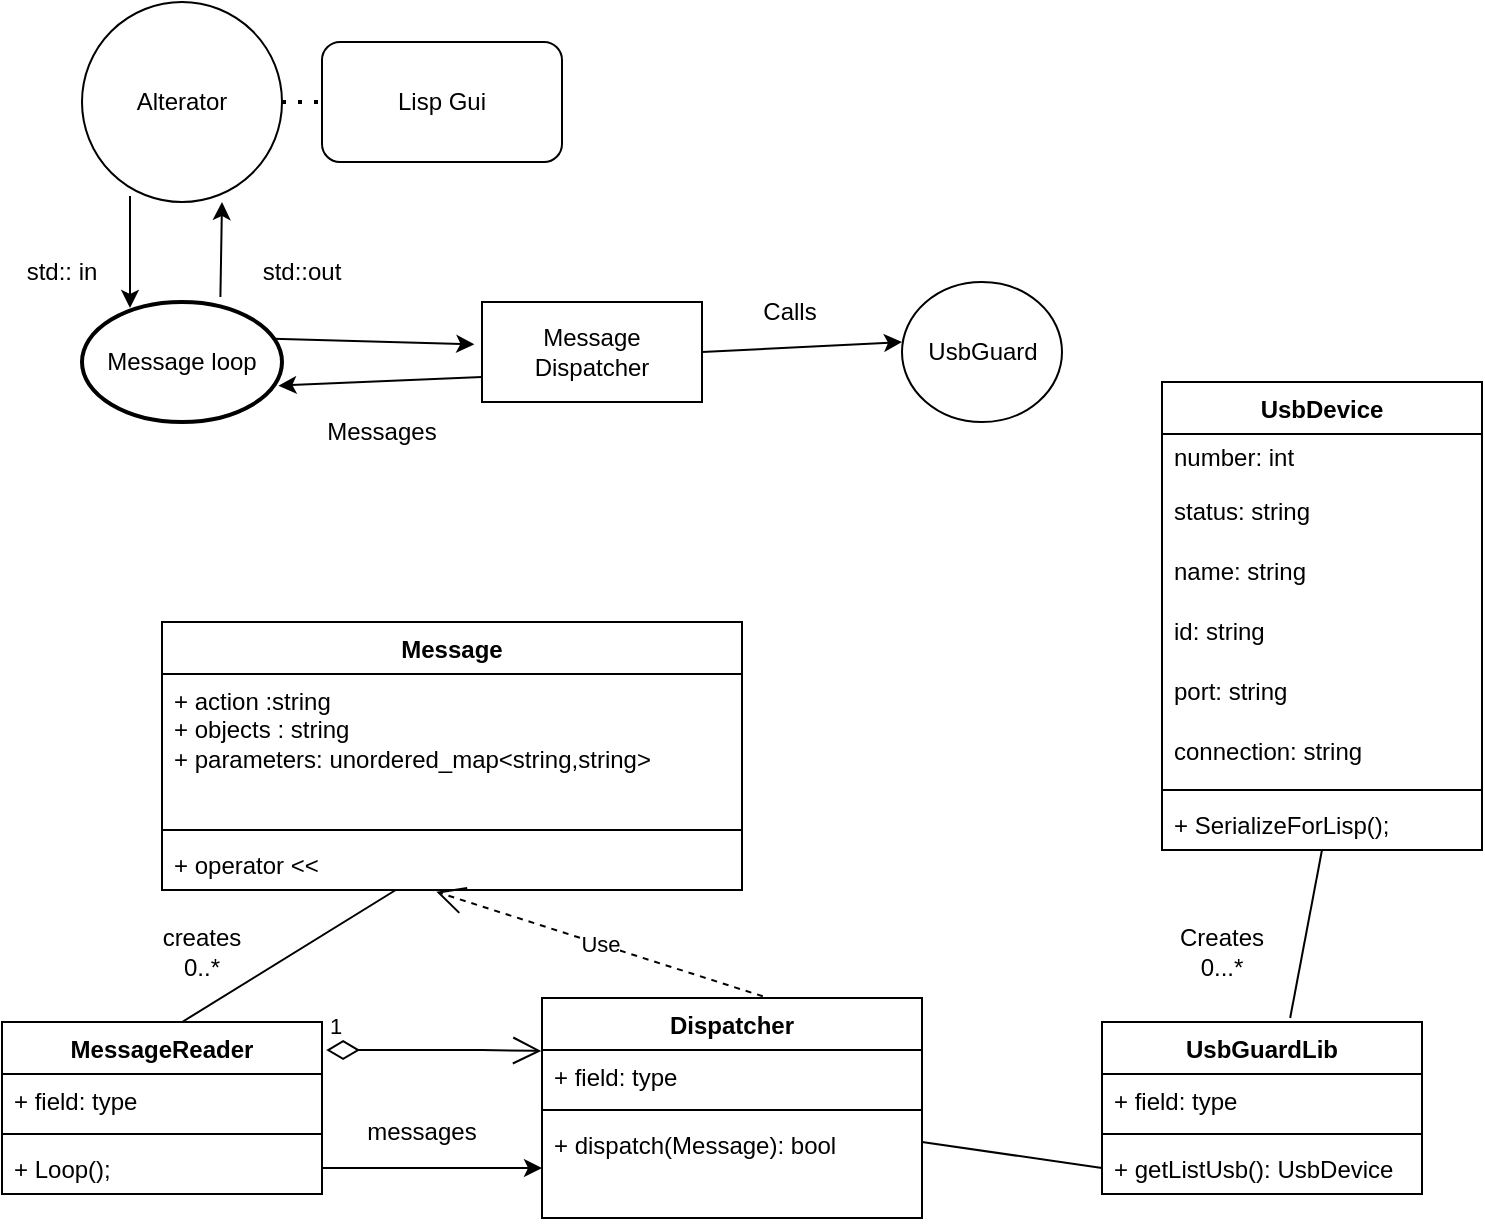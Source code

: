 <mxfile version="22.1.21" type="github">
  <diagram name="Страница — 1" id="Bt4thBoPrSUwoxWzjaqT">
    <mxGraphModel dx="1434" dy="774" grid="1" gridSize="10" guides="1" tooltips="1" connect="1" arrows="1" fold="1" page="1" pageScale="1" pageWidth="827" pageHeight="1169" math="0" shadow="0">
      <root>
        <mxCell id="0" />
        <mxCell id="1" parent="0" />
        <mxCell id="uj_38s1KniOL5Ioj-gPl-1" value="Alterator" style="ellipse;whiteSpace=wrap;html=1;" parent="1" vertex="1">
          <mxGeometry x="90" y="80" width="100" height="100" as="geometry" />
        </mxCell>
        <mxCell id="uj_38s1KniOL5Ioj-gPl-2" value="Message loop" style="strokeWidth=2;html=1;shape=mxgraph.flowchart.start_1;whiteSpace=wrap;" parent="1" vertex="1">
          <mxGeometry x="90" y="230" width="100" height="60" as="geometry" />
        </mxCell>
        <mxCell id="uj_38s1KniOL5Ioj-gPl-3" value="" style="endArrow=classic;html=1;rounded=0;exitX=0.24;exitY=0.97;exitDx=0;exitDy=0;exitPerimeter=0;entryX=0.24;entryY=0.05;entryDx=0;entryDy=0;entryPerimeter=0;" parent="1" source="uj_38s1KniOL5Ioj-gPl-1" target="uj_38s1KniOL5Ioj-gPl-2" edge="1">
          <mxGeometry width="50" height="50" relative="1" as="geometry">
            <mxPoint x="390" y="410" as="sourcePoint" />
            <mxPoint x="440" y="360" as="targetPoint" />
          </mxGeometry>
        </mxCell>
        <mxCell id="uj_38s1KniOL5Ioj-gPl-4" value="" style="endArrow=classic;html=1;rounded=0;entryX=0.7;entryY=1;entryDx=0;entryDy=0;entryPerimeter=0;exitX=0.692;exitY=-0.042;exitDx=0;exitDy=0;exitPerimeter=0;" parent="1" source="uj_38s1KniOL5Ioj-gPl-2" target="uj_38s1KniOL5Ioj-gPl-1" edge="1">
          <mxGeometry width="50" height="50" relative="1" as="geometry">
            <mxPoint x="340" y="390" as="sourcePoint" />
            <mxPoint x="390" y="340" as="targetPoint" />
          </mxGeometry>
        </mxCell>
        <mxCell id="uj_38s1KniOL5Ioj-gPl-5" value="std:: in" style="text;strokeColor=none;align=center;fillColor=none;html=1;verticalAlign=middle;whiteSpace=wrap;rounded=0;" parent="1" vertex="1">
          <mxGeometry x="50" y="200" width="60" height="30" as="geometry" />
        </mxCell>
        <mxCell id="uj_38s1KniOL5Ioj-gPl-6" value="std::out" style="text;strokeColor=none;align=center;fillColor=none;html=1;verticalAlign=middle;whiteSpace=wrap;rounded=0;" parent="1" vertex="1">
          <mxGeometry x="170" y="200" width="60" height="30" as="geometry" />
        </mxCell>
        <mxCell id="uj_38s1KniOL5Ioj-gPl-8" value="" style="verticalLabelPosition=bottom;verticalAlign=top;html=1;shape=mxgraph.flowchart.on-page_reference;" parent="1" vertex="1">
          <mxGeometry x="500" y="220" width="80" height="70" as="geometry" />
        </mxCell>
        <mxCell id="uj_38s1KniOL5Ioj-gPl-9" value="UsbGuard" style="text;strokeColor=none;align=center;fillColor=none;html=1;verticalAlign=middle;whiteSpace=wrap;rounded=0;" parent="1" vertex="1">
          <mxGeometry x="512.5" y="235" width="55" height="40" as="geometry" />
        </mxCell>
        <mxCell id="uj_38s1KniOL5Ioj-gPl-11" value="Message Dispatcher" style="html=1;whiteSpace=wrap;" parent="1" vertex="1">
          <mxGeometry x="290" y="230" width="110" height="50" as="geometry" />
        </mxCell>
        <mxCell id="uj_38s1KniOL5Ioj-gPl-12" value="" style="endArrow=classic;html=1;rounded=0;exitX=0.955;exitY=0.306;exitDx=0;exitDy=0;exitPerimeter=0;entryX=-0.035;entryY=0.423;entryDx=0;entryDy=0;entryPerimeter=0;" parent="1" source="uj_38s1KniOL5Ioj-gPl-2" target="uj_38s1KniOL5Ioj-gPl-11" edge="1">
          <mxGeometry width="50" height="50" relative="1" as="geometry">
            <mxPoint x="300" y="350" as="sourcePoint" />
            <mxPoint x="350" y="300" as="targetPoint" />
          </mxGeometry>
        </mxCell>
        <mxCell id="uj_38s1KniOL5Ioj-gPl-13" value="" style="endArrow=classic;html=1;rounded=0;entryX=0.982;entryY=0.697;entryDx=0;entryDy=0;entryPerimeter=0;exitX=0;exitY=0.75;exitDx=0;exitDy=0;" parent="1" source="uj_38s1KniOL5Ioj-gPl-11" target="uj_38s1KniOL5Ioj-gPl-2" edge="1">
          <mxGeometry width="50" height="50" relative="1" as="geometry">
            <mxPoint x="300" y="350" as="sourcePoint" />
            <mxPoint x="350" y="300" as="targetPoint" />
          </mxGeometry>
        </mxCell>
        <mxCell id="uj_38s1KniOL5Ioj-gPl-14" value="Messages" style="text;strokeColor=none;align=center;fillColor=none;html=1;verticalAlign=middle;whiteSpace=wrap;rounded=0;" parent="1" vertex="1">
          <mxGeometry x="210" y="280" width="60" height="30" as="geometry" />
        </mxCell>
        <mxCell id="uj_38s1KniOL5Ioj-gPl-16" value="" style="endArrow=classic;html=1;rounded=0;entryX=0;entryY=0.375;entryDx=0;entryDy=0;entryPerimeter=0;exitX=1;exitY=0.5;exitDx=0;exitDy=0;" parent="1" source="uj_38s1KniOL5Ioj-gPl-11" edge="1">
          <mxGeometry width="50" height="50" relative="1" as="geometry">
            <mxPoint x="300" y="350" as="sourcePoint" />
            <mxPoint x="500" y="250" as="targetPoint" />
          </mxGeometry>
        </mxCell>
        <mxCell id="uj_38s1KniOL5Ioj-gPl-19" value="Calls" style="text;strokeColor=none;align=center;fillColor=none;html=1;verticalAlign=middle;whiteSpace=wrap;rounded=0;" parent="1" vertex="1">
          <mxGeometry x="414" y="220" width="60" height="30" as="geometry" />
        </mxCell>
        <mxCell id="uj_38s1KniOL5Ioj-gPl-20" value="Lisp Gui" style="rounded=1;whiteSpace=wrap;html=1;" parent="1" vertex="1">
          <mxGeometry x="210" y="100" width="120" height="60" as="geometry" />
        </mxCell>
        <mxCell id="uj_38s1KniOL5Ioj-gPl-21" value="" style="endArrow=none;dashed=1;html=1;dashPattern=1 3;strokeWidth=2;rounded=0;exitX=1;exitY=0.5;exitDx=0;exitDy=0;entryX=0;entryY=0.5;entryDx=0;entryDy=0;" parent="1" source="uj_38s1KniOL5Ioj-gPl-1" target="uj_38s1KniOL5Ioj-gPl-20" edge="1">
          <mxGeometry width="50" height="50" relative="1" as="geometry">
            <mxPoint x="300" y="330" as="sourcePoint" />
            <mxPoint x="350" y="280" as="targetPoint" />
          </mxGeometry>
        </mxCell>
        <mxCell id="uj_38s1KniOL5Ioj-gPl-22" value="MessageReader" style="swimlane;fontStyle=1;align=center;verticalAlign=top;childLayout=stackLayout;horizontal=1;startSize=26;horizontalStack=0;resizeParent=1;resizeParentMax=0;resizeLast=0;collapsible=1;marginBottom=0;whiteSpace=wrap;html=1;" parent="1" vertex="1">
          <mxGeometry x="50" y="590" width="160" height="86" as="geometry" />
        </mxCell>
        <mxCell id="uj_38s1KniOL5Ioj-gPl-23" value="+ field: type" style="text;strokeColor=none;fillColor=none;align=left;verticalAlign=top;spacingLeft=4;spacingRight=4;overflow=hidden;rotatable=0;points=[[0,0.5],[1,0.5]];portConstraint=eastwest;whiteSpace=wrap;html=1;" parent="uj_38s1KniOL5Ioj-gPl-22" vertex="1">
          <mxGeometry y="26" width="160" height="26" as="geometry" />
        </mxCell>
        <mxCell id="uj_38s1KniOL5Ioj-gPl-24" value="" style="line;strokeWidth=1;fillColor=none;align=left;verticalAlign=middle;spacingTop=-1;spacingLeft=3;spacingRight=3;rotatable=0;labelPosition=right;points=[];portConstraint=eastwest;strokeColor=inherit;" parent="uj_38s1KniOL5Ioj-gPl-22" vertex="1">
          <mxGeometry y="52" width="160" height="8" as="geometry" />
        </mxCell>
        <mxCell id="uj_38s1KniOL5Ioj-gPl-25" value="+ Loop();" style="text;strokeColor=none;fillColor=none;align=left;verticalAlign=top;spacingLeft=4;spacingRight=4;overflow=hidden;rotatable=0;points=[[0,0.5],[1,0.5]];portConstraint=eastwest;whiteSpace=wrap;html=1;" parent="uj_38s1KniOL5Ioj-gPl-22" vertex="1">
          <mxGeometry y="60" width="160" height="26" as="geometry" />
        </mxCell>
        <mxCell id="uj_38s1KniOL5Ioj-gPl-26" value="Message" style="swimlane;fontStyle=1;align=center;verticalAlign=top;childLayout=stackLayout;horizontal=1;startSize=26;horizontalStack=0;resizeParent=1;resizeParentMax=0;resizeLast=0;collapsible=1;marginBottom=0;whiteSpace=wrap;html=1;" parent="1" vertex="1">
          <mxGeometry x="130" y="390" width="290" height="134" as="geometry" />
        </mxCell>
        <mxCell id="uj_38s1KniOL5Ioj-gPl-27" value="&lt;div&gt;+ action :string&lt;br&gt;&lt;/div&gt;&lt;div&gt;+ objects : string&lt;br&gt;&lt;/div&gt;&lt;div&gt;+ parameters: unordered_map&amp;lt;string,string&amp;gt;&lt;/div&gt;&lt;div&gt;&lt;br&gt;&lt;/div&gt;" style="text;strokeColor=none;fillColor=none;align=left;verticalAlign=top;spacingLeft=4;spacingRight=4;overflow=hidden;rotatable=0;points=[[0,0.5],[1,0.5]];portConstraint=eastwest;whiteSpace=wrap;html=1;" parent="uj_38s1KniOL5Ioj-gPl-26" vertex="1">
          <mxGeometry y="26" width="290" height="74" as="geometry" />
        </mxCell>
        <mxCell id="uj_38s1KniOL5Ioj-gPl-28" value="" style="line;strokeWidth=1;fillColor=none;align=left;verticalAlign=middle;spacingTop=-1;spacingLeft=3;spacingRight=3;rotatable=0;labelPosition=right;points=[];portConstraint=eastwest;strokeColor=inherit;" parent="uj_38s1KniOL5Ioj-gPl-26" vertex="1">
          <mxGeometry y="100" width="290" height="8" as="geometry" />
        </mxCell>
        <mxCell id="uj_38s1KniOL5Ioj-gPl-29" value="+ operator &amp;lt;&amp;lt; " style="text;strokeColor=none;fillColor=none;align=left;verticalAlign=top;spacingLeft=4;spacingRight=4;overflow=hidden;rotatable=0;points=[[0,0.5],[1,0.5]];portConstraint=eastwest;whiteSpace=wrap;html=1;" parent="uj_38s1KniOL5Ioj-gPl-26" vertex="1">
          <mxGeometry y="108" width="290" height="26" as="geometry" />
        </mxCell>
        <mxCell id="uj_38s1KniOL5Ioj-gPl-31" value="Dispatcher" style="swimlane;fontStyle=1;align=center;verticalAlign=top;childLayout=stackLayout;horizontal=1;startSize=26;horizontalStack=0;resizeParent=1;resizeParentMax=0;resizeLast=0;collapsible=1;marginBottom=0;whiteSpace=wrap;html=1;" parent="1" vertex="1">
          <mxGeometry x="320" y="578" width="190" height="110" as="geometry" />
        </mxCell>
        <mxCell id="uj_38s1KniOL5Ioj-gPl-32" value="+ field: type" style="text;strokeColor=none;fillColor=none;align=left;verticalAlign=top;spacingLeft=4;spacingRight=4;overflow=hidden;rotatable=0;points=[[0,0.5],[1,0.5]];portConstraint=eastwest;whiteSpace=wrap;html=1;" parent="uj_38s1KniOL5Ioj-gPl-31" vertex="1">
          <mxGeometry y="26" width="190" height="26" as="geometry" />
        </mxCell>
        <mxCell id="uj_38s1KniOL5Ioj-gPl-33" value="" style="line;strokeWidth=1;fillColor=none;align=left;verticalAlign=middle;spacingTop=-1;spacingLeft=3;spacingRight=3;rotatable=0;labelPosition=right;points=[];portConstraint=eastwest;strokeColor=inherit;" parent="uj_38s1KniOL5Ioj-gPl-31" vertex="1">
          <mxGeometry y="52" width="190" height="8" as="geometry" />
        </mxCell>
        <mxCell id="uj_38s1KniOL5Ioj-gPl-34" value="+ dispatch(Message): bool" style="text;strokeColor=none;fillColor=none;align=left;verticalAlign=top;spacingLeft=4;spacingRight=4;overflow=hidden;rotatable=0;points=[[0,0.5],[1,0.5]];portConstraint=eastwest;whiteSpace=wrap;html=1;" parent="uj_38s1KniOL5Ioj-gPl-31" vertex="1">
          <mxGeometry y="60" width="190" height="50" as="geometry" />
        </mxCell>
        <mxCell id="uj_38s1KniOL5Ioj-gPl-36" value="Use" style="endArrow=open;endSize=12;dashed=1;html=1;rounded=0;exitX=0.581;exitY=-0.008;exitDx=0;exitDy=0;exitPerimeter=0;entryX=0.473;entryY=1.036;entryDx=0;entryDy=0;entryPerimeter=0;" parent="1" source="uj_38s1KniOL5Ioj-gPl-31" target="uj_38s1KniOL5Ioj-gPl-29" edge="1">
          <mxGeometry width="160" relative="1" as="geometry">
            <mxPoint x="360" y="470" as="sourcePoint" />
            <mxPoint x="520" y="470" as="targetPoint" />
          </mxGeometry>
        </mxCell>
        <mxCell id="uCA8H9GpGxLCfmrb8BVQ-10" value="UsbDevice" style="swimlane;fontStyle=1;align=center;verticalAlign=top;childLayout=stackLayout;horizontal=1;startSize=26;horizontalStack=0;resizeParent=1;resizeParentMax=0;resizeLast=0;collapsible=1;marginBottom=0;whiteSpace=wrap;html=1;" vertex="1" parent="1">
          <mxGeometry x="630" y="270" width="160" height="234" as="geometry" />
        </mxCell>
        <mxCell id="uCA8H9GpGxLCfmrb8BVQ-4" value="number: int" style="text;strokeColor=none;fillColor=none;align=left;verticalAlign=middle;spacingLeft=4;spacingRight=4;overflow=hidden;points=[[0,0.5],[1,0.5]];portConstraint=eastwest;rotatable=0;whiteSpace=wrap;html=1;" vertex="1" parent="uCA8H9GpGxLCfmrb8BVQ-10">
          <mxGeometry y="26" width="160" height="24" as="geometry" />
        </mxCell>
        <mxCell id="uCA8H9GpGxLCfmrb8BVQ-2" value="status: string" style="text;strokeColor=none;fillColor=none;align=left;verticalAlign=middle;spacingLeft=4;spacingRight=4;overflow=hidden;points=[[0,0.5],[1,0.5]];portConstraint=eastwest;rotatable=0;whiteSpace=wrap;html=1;" vertex="1" parent="uCA8H9GpGxLCfmrb8BVQ-10">
          <mxGeometry y="50" width="160" height="30" as="geometry" />
        </mxCell>
        <mxCell id="uCA8H9GpGxLCfmrb8BVQ-5" value="name: string" style="text;strokeColor=none;fillColor=none;align=left;verticalAlign=middle;spacingLeft=4;spacingRight=4;overflow=hidden;points=[[0,0.5],[1,0.5]];portConstraint=eastwest;rotatable=0;whiteSpace=wrap;html=1;" vertex="1" parent="uCA8H9GpGxLCfmrb8BVQ-10">
          <mxGeometry y="80" width="160" height="30" as="geometry" />
        </mxCell>
        <mxCell id="uCA8H9GpGxLCfmrb8BVQ-6" value="id: string" style="text;strokeColor=none;fillColor=none;align=left;verticalAlign=middle;spacingLeft=4;spacingRight=4;overflow=hidden;points=[[0,0.5],[1,0.5]];portConstraint=eastwest;rotatable=0;whiteSpace=wrap;html=1;" vertex="1" parent="uCA8H9GpGxLCfmrb8BVQ-10">
          <mxGeometry y="110" width="160" height="30" as="geometry" />
        </mxCell>
        <mxCell id="uCA8H9GpGxLCfmrb8BVQ-7" value="port: string" style="text;strokeColor=none;fillColor=none;align=left;verticalAlign=middle;spacingLeft=4;spacingRight=4;overflow=hidden;points=[[0,0.5],[1,0.5]];portConstraint=eastwest;rotatable=0;whiteSpace=wrap;html=1;" vertex="1" parent="uCA8H9GpGxLCfmrb8BVQ-10">
          <mxGeometry y="140" width="160" height="30" as="geometry" />
        </mxCell>
        <mxCell id="uCA8H9GpGxLCfmrb8BVQ-8" value="connection: string" style="text;strokeColor=none;fillColor=none;align=left;verticalAlign=middle;spacingLeft=4;spacingRight=4;overflow=hidden;points=[[0,0.5],[1,0.5]];portConstraint=eastwest;rotatable=0;whiteSpace=wrap;html=1;" vertex="1" parent="uCA8H9GpGxLCfmrb8BVQ-10">
          <mxGeometry y="170" width="160" height="30" as="geometry" />
        </mxCell>
        <mxCell id="uCA8H9GpGxLCfmrb8BVQ-12" value="" style="line;strokeWidth=1;fillColor=none;align=left;verticalAlign=middle;spacingTop=-1;spacingLeft=3;spacingRight=3;rotatable=0;labelPosition=right;points=[];portConstraint=eastwest;strokeColor=inherit;" vertex="1" parent="uCA8H9GpGxLCfmrb8BVQ-10">
          <mxGeometry y="200" width="160" height="8" as="geometry" />
        </mxCell>
        <mxCell id="uCA8H9GpGxLCfmrb8BVQ-14" value="+ SerializeForLisp();" style="text;strokeColor=none;fillColor=none;align=left;verticalAlign=top;spacingLeft=4;spacingRight=4;overflow=hidden;rotatable=0;points=[[0,0.5],[1,0.5]];portConstraint=eastwest;whiteSpace=wrap;html=1;" vertex="1" parent="uCA8H9GpGxLCfmrb8BVQ-10">
          <mxGeometry y="208" width="160" height="26" as="geometry" />
        </mxCell>
        <mxCell id="uCA8H9GpGxLCfmrb8BVQ-15" value="UsbGuardLib" style="swimlane;fontStyle=1;align=center;verticalAlign=top;childLayout=stackLayout;horizontal=1;startSize=26;horizontalStack=0;resizeParent=1;resizeParentMax=0;resizeLast=0;collapsible=1;marginBottom=0;whiteSpace=wrap;html=1;" vertex="1" parent="1">
          <mxGeometry x="600" y="590" width="160" height="86" as="geometry" />
        </mxCell>
        <mxCell id="uCA8H9GpGxLCfmrb8BVQ-16" value="+ field: type" style="text;strokeColor=none;fillColor=none;align=left;verticalAlign=top;spacingLeft=4;spacingRight=4;overflow=hidden;rotatable=0;points=[[0,0.5],[1,0.5]];portConstraint=eastwest;whiteSpace=wrap;html=1;" vertex="1" parent="uCA8H9GpGxLCfmrb8BVQ-15">
          <mxGeometry y="26" width="160" height="26" as="geometry" />
        </mxCell>
        <mxCell id="uCA8H9GpGxLCfmrb8BVQ-17" value="" style="line;strokeWidth=1;fillColor=none;align=left;verticalAlign=middle;spacingTop=-1;spacingLeft=3;spacingRight=3;rotatable=0;labelPosition=right;points=[];portConstraint=eastwest;strokeColor=inherit;" vertex="1" parent="uCA8H9GpGxLCfmrb8BVQ-15">
          <mxGeometry y="52" width="160" height="8" as="geometry" />
        </mxCell>
        <mxCell id="uCA8H9GpGxLCfmrb8BVQ-18" value="+ getListUsb(): UsbDevice" style="text;strokeColor=none;fillColor=none;align=left;verticalAlign=top;spacingLeft=4;spacingRight=4;overflow=hidden;rotatable=0;points=[[0,0.5],[1,0.5]];portConstraint=eastwest;whiteSpace=wrap;html=1;" vertex="1" parent="uCA8H9GpGxLCfmrb8BVQ-15">
          <mxGeometry y="60" width="160" height="26" as="geometry" />
        </mxCell>
        <mxCell id="uCA8H9GpGxLCfmrb8BVQ-32" value="" style="endArrow=classic;html=1;rounded=0;exitX=1;exitY=0.5;exitDx=0;exitDy=0;entryX=0;entryY=0.5;entryDx=0;entryDy=0;" edge="1" parent="1" source="uj_38s1KniOL5Ioj-gPl-25" target="uj_38s1KniOL5Ioj-gPl-34">
          <mxGeometry width="50" height="50" relative="1" as="geometry">
            <mxPoint x="390" y="570" as="sourcePoint" />
            <mxPoint x="440" y="520" as="targetPoint" />
          </mxGeometry>
        </mxCell>
        <mxCell id="uCA8H9GpGxLCfmrb8BVQ-33" value="messages" style="text;html=1;strokeColor=none;fillColor=none;align=center;verticalAlign=middle;whiteSpace=wrap;rounded=0;" vertex="1" parent="1">
          <mxGeometry x="230" y="630" width="60" height="30" as="geometry" />
        </mxCell>
        <mxCell id="uCA8H9GpGxLCfmrb8BVQ-35" value="1" style="endArrow=open;html=1;endSize=12;startArrow=diamondThin;startSize=14;startFill=0;edgeStyle=orthogonalEdgeStyle;align=left;verticalAlign=bottom;rounded=0;exitX=1.013;exitY=0.163;exitDx=0;exitDy=0;exitPerimeter=0;entryX=-0.002;entryY=0.018;entryDx=0;entryDy=0;entryPerimeter=0;" edge="1" parent="1" source="uj_38s1KniOL5Ioj-gPl-22" target="uj_38s1KniOL5Ioj-gPl-32">
          <mxGeometry x="-1" y="3" relative="1" as="geometry">
            <mxPoint x="330" y="550" as="sourcePoint" />
            <mxPoint x="320" y="600" as="targetPoint" />
            <Array as="points">
              <mxPoint x="290" y="604" />
            </Array>
          </mxGeometry>
        </mxCell>
        <mxCell id="uCA8H9GpGxLCfmrb8BVQ-43" value="" style="endArrow=none;html=1;rounded=0;exitX=0.563;exitY=0;exitDx=0;exitDy=0;exitPerimeter=0;entryX=0.403;entryY=1;entryDx=0;entryDy=0;entryPerimeter=0;" edge="1" parent="1" source="uj_38s1KniOL5Ioj-gPl-22" target="uj_38s1KniOL5Ioj-gPl-29">
          <mxGeometry width="50" height="50" relative="1" as="geometry">
            <mxPoint x="600" y="620" as="sourcePoint" />
            <mxPoint x="650" y="570" as="targetPoint" />
          </mxGeometry>
        </mxCell>
        <mxCell id="uCA8H9GpGxLCfmrb8BVQ-44" value="creates 0..*" style="text;html=1;strokeColor=none;fillColor=none;align=center;verticalAlign=middle;whiteSpace=wrap;rounded=0;" vertex="1" parent="1">
          <mxGeometry x="120" y="540" width="60" height="30" as="geometry" />
        </mxCell>
        <mxCell id="uCA8H9GpGxLCfmrb8BVQ-45" value="" style="endArrow=none;html=1;rounded=0;exitX=1;exitY=0.24;exitDx=0;exitDy=0;exitPerimeter=0;entryX=0;entryY=0.5;entryDx=0;entryDy=0;" edge="1" parent="1" source="uj_38s1KniOL5Ioj-gPl-34" target="uCA8H9GpGxLCfmrb8BVQ-18">
          <mxGeometry width="50" height="50" relative="1" as="geometry">
            <mxPoint x="520" y="650" as="sourcePoint" />
            <mxPoint x="650" y="570" as="targetPoint" />
          </mxGeometry>
        </mxCell>
        <mxCell id="uCA8H9GpGxLCfmrb8BVQ-46" value="" style="endArrow=none;html=1;rounded=0;entryX=0.5;entryY=1;entryDx=0;entryDy=0;entryPerimeter=0;exitX=0.588;exitY=-0.023;exitDx=0;exitDy=0;exitPerimeter=0;" edge="1" parent="1" source="uCA8H9GpGxLCfmrb8BVQ-15" target="uCA8H9GpGxLCfmrb8BVQ-14">
          <mxGeometry width="50" height="50" relative="1" as="geometry">
            <mxPoint x="600" y="620" as="sourcePoint" />
            <mxPoint x="650" y="570" as="targetPoint" />
          </mxGeometry>
        </mxCell>
        <mxCell id="uCA8H9GpGxLCfmrb8BVQ-47" value="Creates 0...*" style="text;html=1;strokeColor=none;fillColor=none;align=center;verticalAlign=middle;whiteSpace=wrap;rounded=0;" vertex="1" parent="1">
          <mxGeometry x="630" y="540" width="60" height="30" as="geometry" />
        </mxCell>
      </root>
    </mxGraphModel>
  </diagram>
</mxfile>
